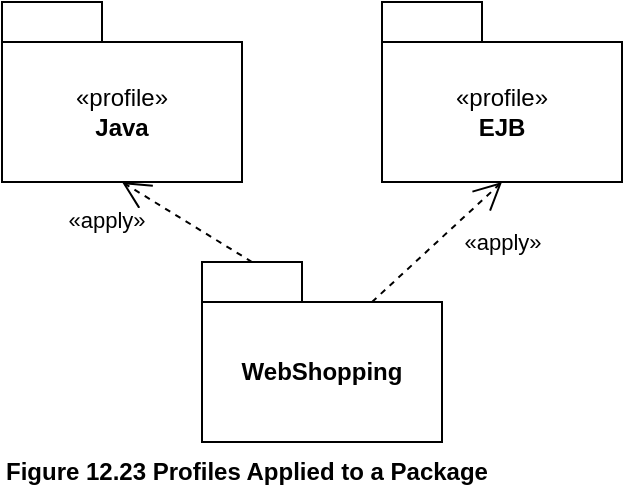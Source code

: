<mxfile version="21.6.5" type="device">
  <diagram name="Page-1" id="riA5ZjqV5T8n5O3Lx2P9">
    <mxGraphModel dx="880" dy="545" grid="1" gridSize="10" guides="1" tooltips="1" connect="1" arrows="1" fold="1" page="1" pageScale="1" pageWidth="1169" pageHeight="827" math="0" shadow="0">
      <root>
        <mxCell id="0" />
        <mxCell id="1" parent="0" />
        <mxCell id="Wo-pwayqsVUlVBgQnqUD-1" value="&lt;span style=&quot;font-weight: normal;&quot;&gt;«profile»&lt;/span&gt;&lt;br&gt;Java" style="shape=folder;fontStyle=1;tabWidth=50;tabHeight=20;tabPosition=left;html=1;boundedLbl=1;whiteSpace=wrap;" vertex="1" parent="1">
          <mxGeometry width="120" height="90" as="geometry" />
        </mxCell>
        <mxCell id="Wo-pwayqsVUlVBgQnqUD-2" value="&lt;span style=&quot;font-weight: normal;&quot;&gt;«profile»&lt;/span&gt;&lt;br&gt;EJB" style="shape=folder;fontStyle=1;tabWidth=50;tabHeight=20;tabPosition=left;html=1;boundedLbl=1;whiteSpace=wrap;" vertex="1" parent="1">
          <mxGeometry x="190" width="120" height="90" as="geometry" />
        </mxCell>
        <mxCell id="Wo-pwayqsVUlVBgQnqUD-4" style="rounded=0;orthogonalLoop=1;jettySize=auto;html=1;exitX=0;exitY=0;exitDx=25;exitDy=0;exitPerimeter=0;entryX=0.5;entryY=1;entryDx=0;entryDy=0;entryPerimeter=0;endArrow=open;verticalAlign=bottom;dashed=1;endFill=0;labelBackgroundColor=none;endSize=12;" edge="1" parent="1" source="Wo-pwayqsVUlVBgQnqUD-3" target="Wo-pwayqsVUlVBgQnqUD-1">
          <mxGeometry relative="1" as="geometry" />
        </mxCell>
        <mxCell id="Wo-pwayqsVUlVBgQnqUD-6" value="«apply»" style="edgeLabel;html=1;align=center;verticalAlign=middle;resizable=0;points=[];" vertex="1" connectable="0" parent="Wo-pwayqsVUlVBgQnqUD-4">
          <mxGeometry x="0.003" y="-1" relative="1" as="geometry">
            <mxPoint x="-41" as="offset" />
          </mxGeometry>
        </mxCell>
        <mxCell id="Wo-pwayqsVUlVBgQnqUD-5" style="rounded=0;orthogonalLoop=1;jettySize=auto;html=1;exitX=0;exitY=0;exitDx=85;exitDy=20;exitPerimeter=0;entryX=0.5;entryY=1;entryDx=0;entryDy=0;entryPerimeter=0;endArrow=open;verticalAlign=bottom;dashed=1;endFill=0;labelBackgroundColor=none;endSize=12;" edge="1" parent="1" source="Wo-pwayqsVUlVBgQnqUD-3" target="Wo-pwayqsVUlVBgQnqUD-2">
          <mxGeometry relative="1" as="geometry" />
        </mxCell>
        <mxCell id="Wo-pwayqsVUlVBgQnqUD-7" value="«apply»" style="edgeLabel;html=1;align=center;verticalAlign=middle;resizable=0;points=[];" vertex="1" connectable="0" parent="Wo-pwayqsVUlVBgQnqUD-5">
          <mxGeometry x="0.057" y="-1" relative="1" as="geometry">
            <mxPoint x="30" y="1" as="offset" />
          </mxGeometry>
        </mxCell>
        <mxCell id="Wo-pwayqsVUlVBgQnqUD-3" value="WebShopping" style="shape=folder;fontStyle=1;tabWidth=50;tabHeight=20;tabPosition=left;html=1;boundedLbl=1;whiteSpace=wrap;" vertex="1" parent="1">
          <mxGeometry x="100" y="130" width="120" height="90" as="geometry" />
        </mxCell>
        <mxCell id="Wo-pwayqsVUlVBgQnqUD-8" value="&lt;b&gt;Figure 12.23 Profiles Applied to a Package&lt;/b&gt;" style="text;html=1;align=left;verticalAlign=middle;resizable=0;points=[];autosize=1;strokeColor=none;fillColor=none;" vertex="1" parent="1">
          <mxGeometry y="220" width="260" height="30" as="geometry" />
        </mxCell>
      </root>
    </mxGraphModel>
  </diagram>
</mxfile>
